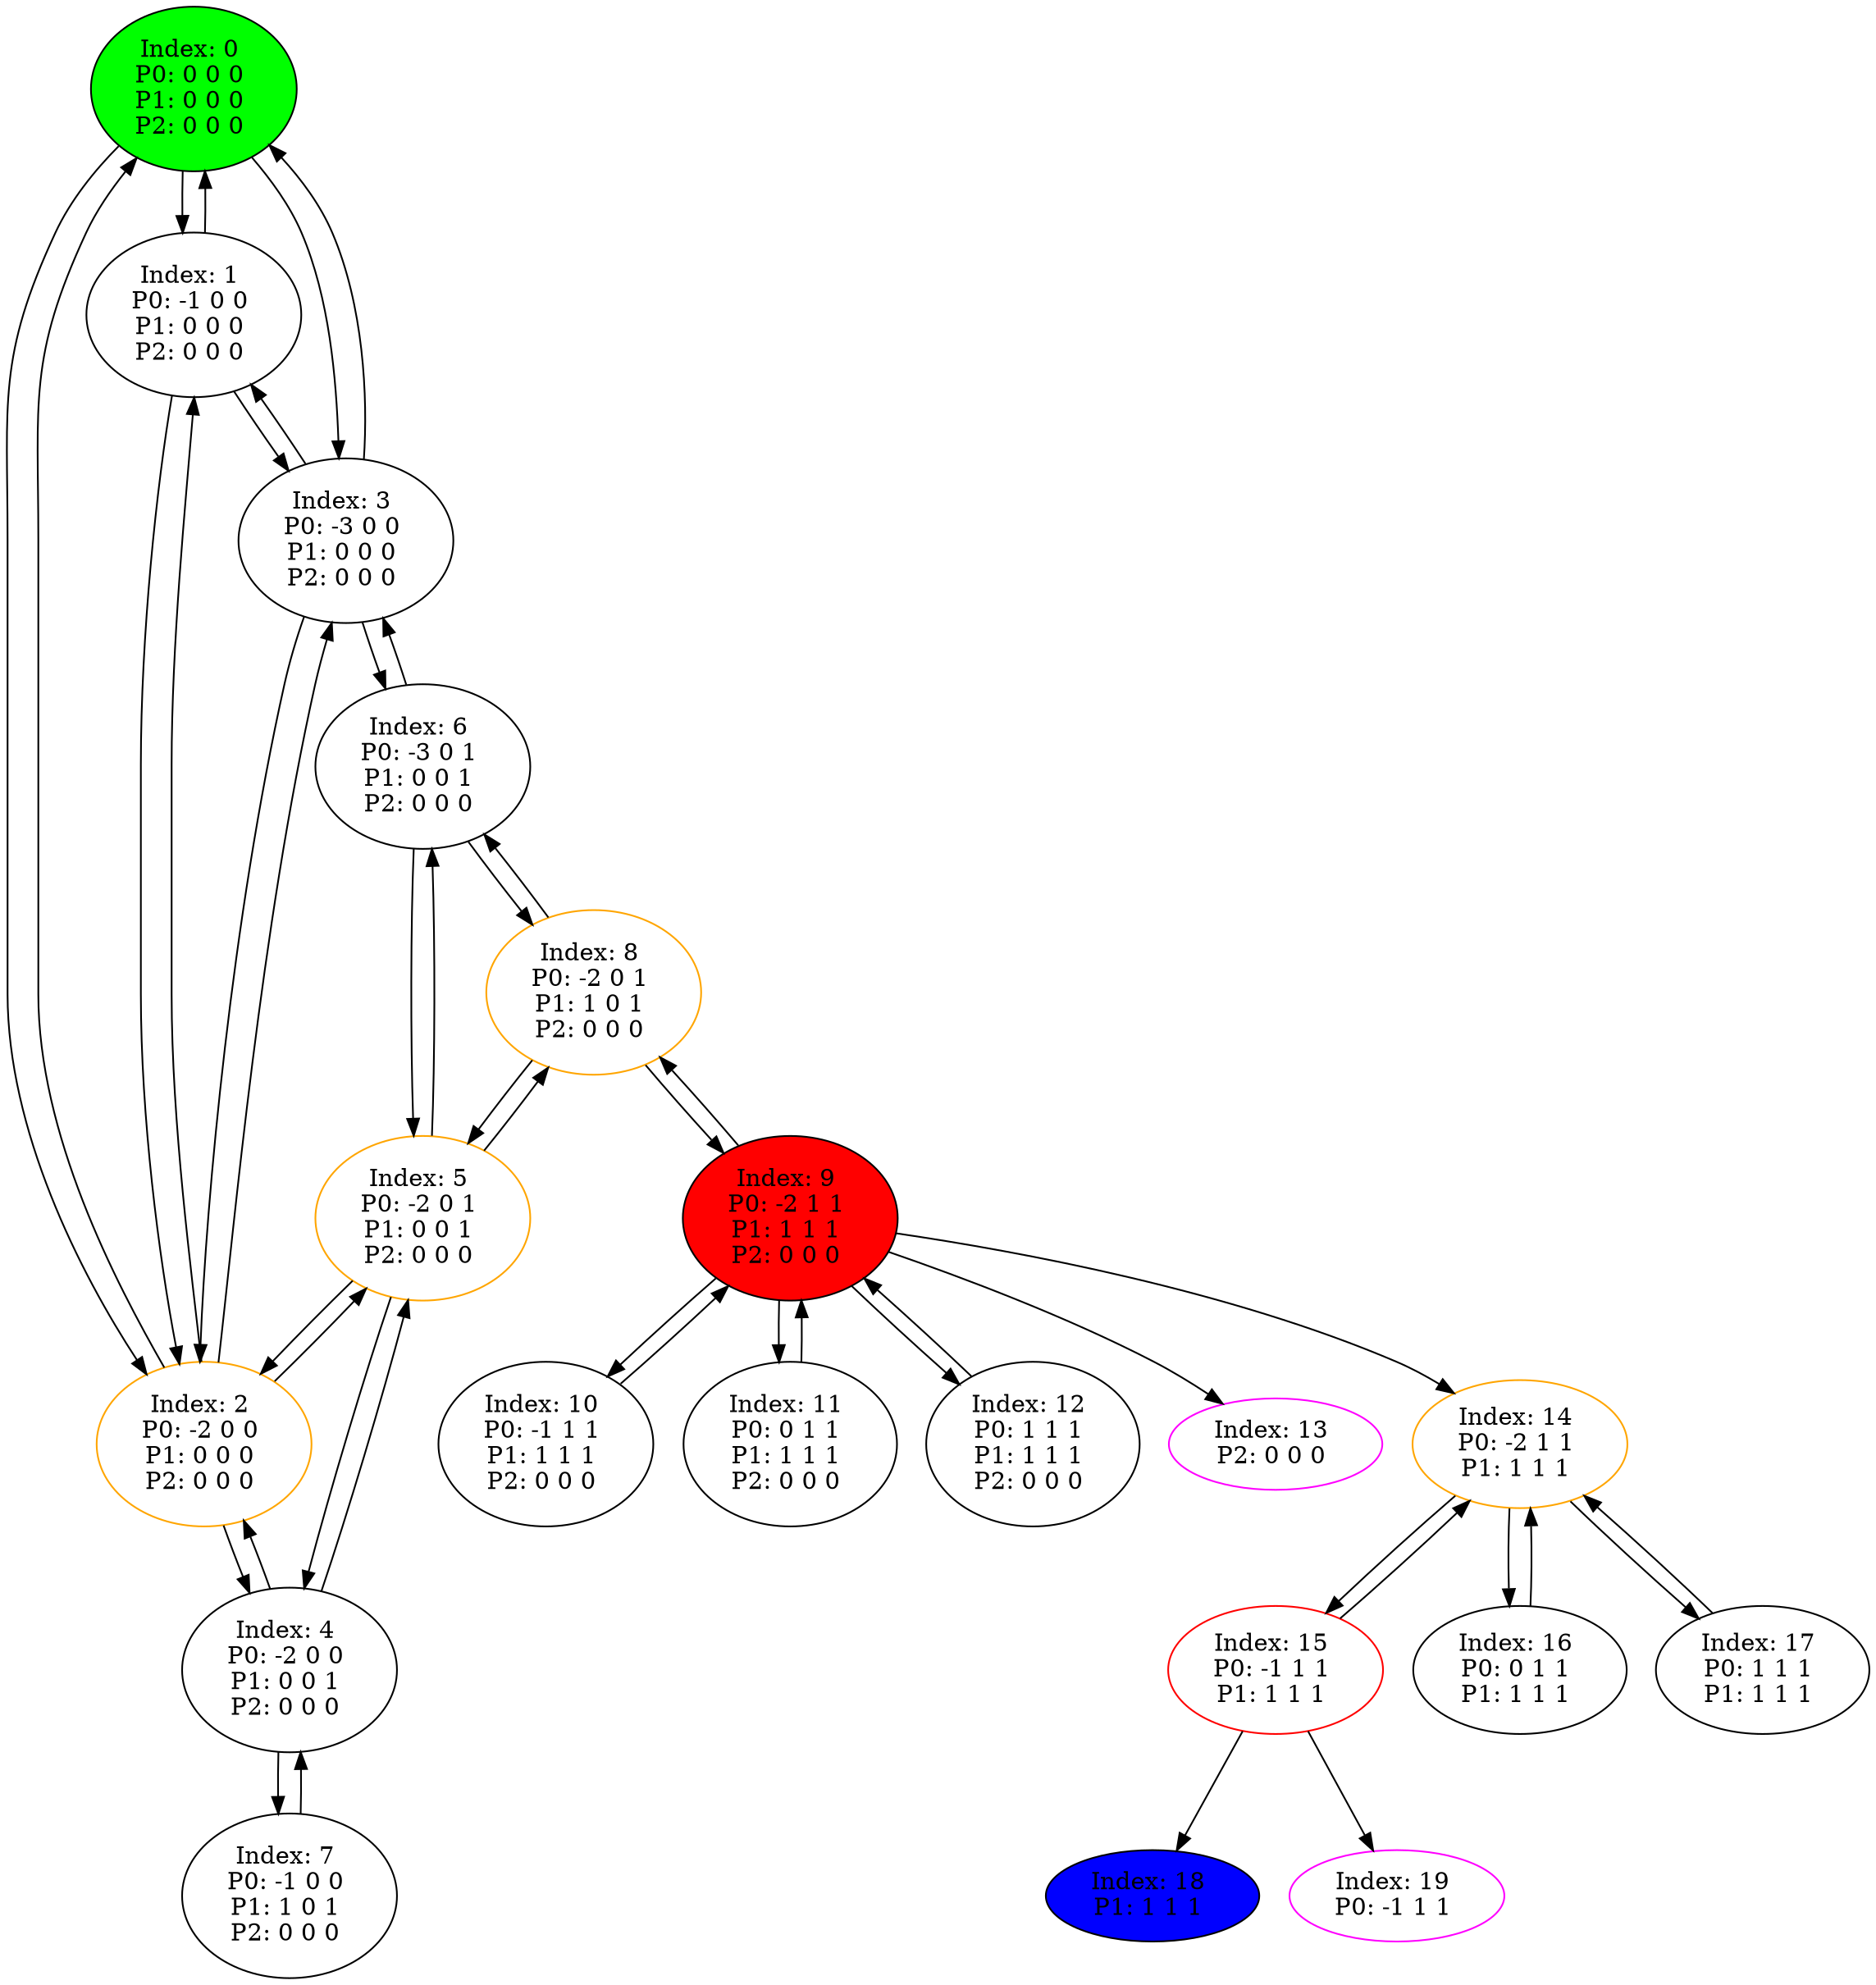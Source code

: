 digraph G {
color = "black"
0[label = "Index: 0 
P0: 0 0 0 
P1: 0 0 0 
P2: 0 0 0 
", style="filled", fillcolor = "green"]
1[label = "Index: 1 
P0: -1 0 0 
P1: 0 0 0 
P2: 0 0 0 
"]
2[label = "Index: 2 
P0: -2 0 0 
P1: 0 0 0 
P2: 0 0 0 
", color = "orange"]
3[label = "Index: 3 
P0: -3 0 0 
P1: 0 0 0 
P2: 0 0 0 
"]
4[label = "Index: 4 
P0: -2 0 0 
P1: 0 0 1 
P2: 0 0 0 
"]
5[label = "Index: 5 
P0: -2 0 1 
P1: 0 0 1 
P2: 0 0 0 
", color = "orange"]
6[label = "Index: 6 
P0: -3 0 1 
P1: 0 0 1 
P2: 0 0 0 
"]
7[label = "Index: 7 
P0: -1 0 0 
P1: 1 0 1 
P2: 0 0 0 
"]
8[label = "Index: 8 
P0: -2 0 1 
P1: 1 0 1 
P2: 0 0 0 
", color = "orange"]
9[label = "Index: 9 
P0: -2 1 1 
P1: 1 1 1 
P2: 0 0 0 
", style="filled", fillcolor = "red"]
10[label = "Index: 10 
P0: -1 1 1 
P1: 1 1 1 
P2: 0 0 0 
"]
11[label = "Index: 11 
P0: 0 1 1 
P1: 1 1 1 
P2: 0 0 0 
"]
12[label = "Index: 12 
P0: 1 1 1 
P1: 1 1 1 
P2: 0 0 0 
"]
13[label = "Index: 13 
P2: 0 0 0 
", color = "fuchsia"]
14[label = "Index: 14 
P0: -2 1 1 
P1: 1 1 1 
", color = "orange"]
15[label = "Index: 15 
P0: -1 1 1 
P1: 1 1 1 
", color = "red"]
16[label = "Index: 16 
P0: 0 1 1 
P1: 1 1 1 
"]
17[label = "Index: 17 
P0: 1 1 1 
P1: 1 1 1 
"]
18[label = "Index: 18 
P1: 1 1 1 
", style="filled", fillcolor = "blue"]
19[label = "Index: 19 
P0: -1 1 1 
", color = "fuchsia"]
0 -> 1
0 -> 2
0 -> 3

1 -> 0
1 -> 2
1 -> 3

2 -> 0
2 -> 1
2 -> 3
2 -> 4
2 -> 5

3 -> 0
3 -> 1
3 -> 2
3 -> 6

4 -> 2
4 -> 5
4 -> 7

5 -> 2
5 -> 4
5 -> 6
5 -> 8

6 -> 3
6 -> 5
6 -> 8

7 -> 4

8 -> 5
8 -> 6
8 -> 9

9 -> 8
9 -> 10
9 -> 11
9 -> 12
9 -> 13
9 -> 14

10 -> 9

11 -> 9

12 -> 9

14 -> 15
14 -> 16
14 -> 17

15 -> 14
15 -> 18
15 -> 19

16 -> 14

17 -> 14

}
